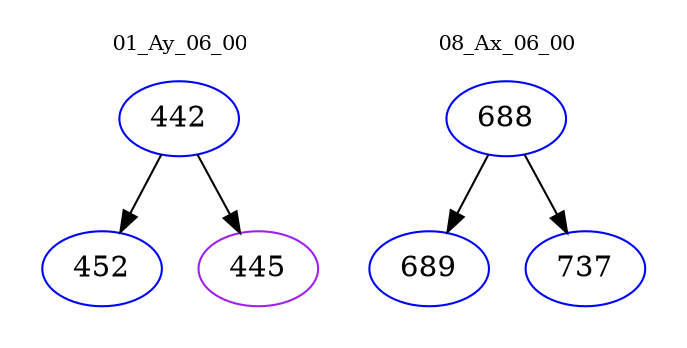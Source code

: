 digraph{
subgraph cluster_0 {
color = white
label = "01_Ay_06_00";
fontsize=10;
T0_442 [label="442", color="blue"]
T0_442 -> T0_452 [color="black"]
T0_452 [label="452", color="blue"]
T0_442 -> T0_445 [color="black"]
T0_445 [label="445", color="purple"]
}
subgraph cluster_1 {
color = white
label = "08_Ax_06_00";
fontsize=10;
T1_688 [label="688", color="blue"]
T1_688 -> T1_689 [color="black"]
T1_689 [label="689", color="blue"]
T1_688 -> T1_737 [color="black"]
T1_737 [label="737", color="blue"]
}
}

